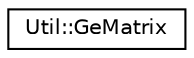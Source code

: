 digraph "Graphical Class Hierarchy"
{
 // LATEX_PDF_SIZE
  edge [fontname="Helvetica",fontsize="10",labelfontname="Helvetica",labelfontsize="10"];
  node [fontname="Helvetica",fontsize="10",shape=record];
  rankdir="LR";
  Node0 [label="Util::GeMatrix",height=0.2,width=0.4,color="black", fillcolor="white", style="filled",URL="$classUtil_1_1GeMatrix.html",tooltip="Matrix class for general dense matrixes."];
}
